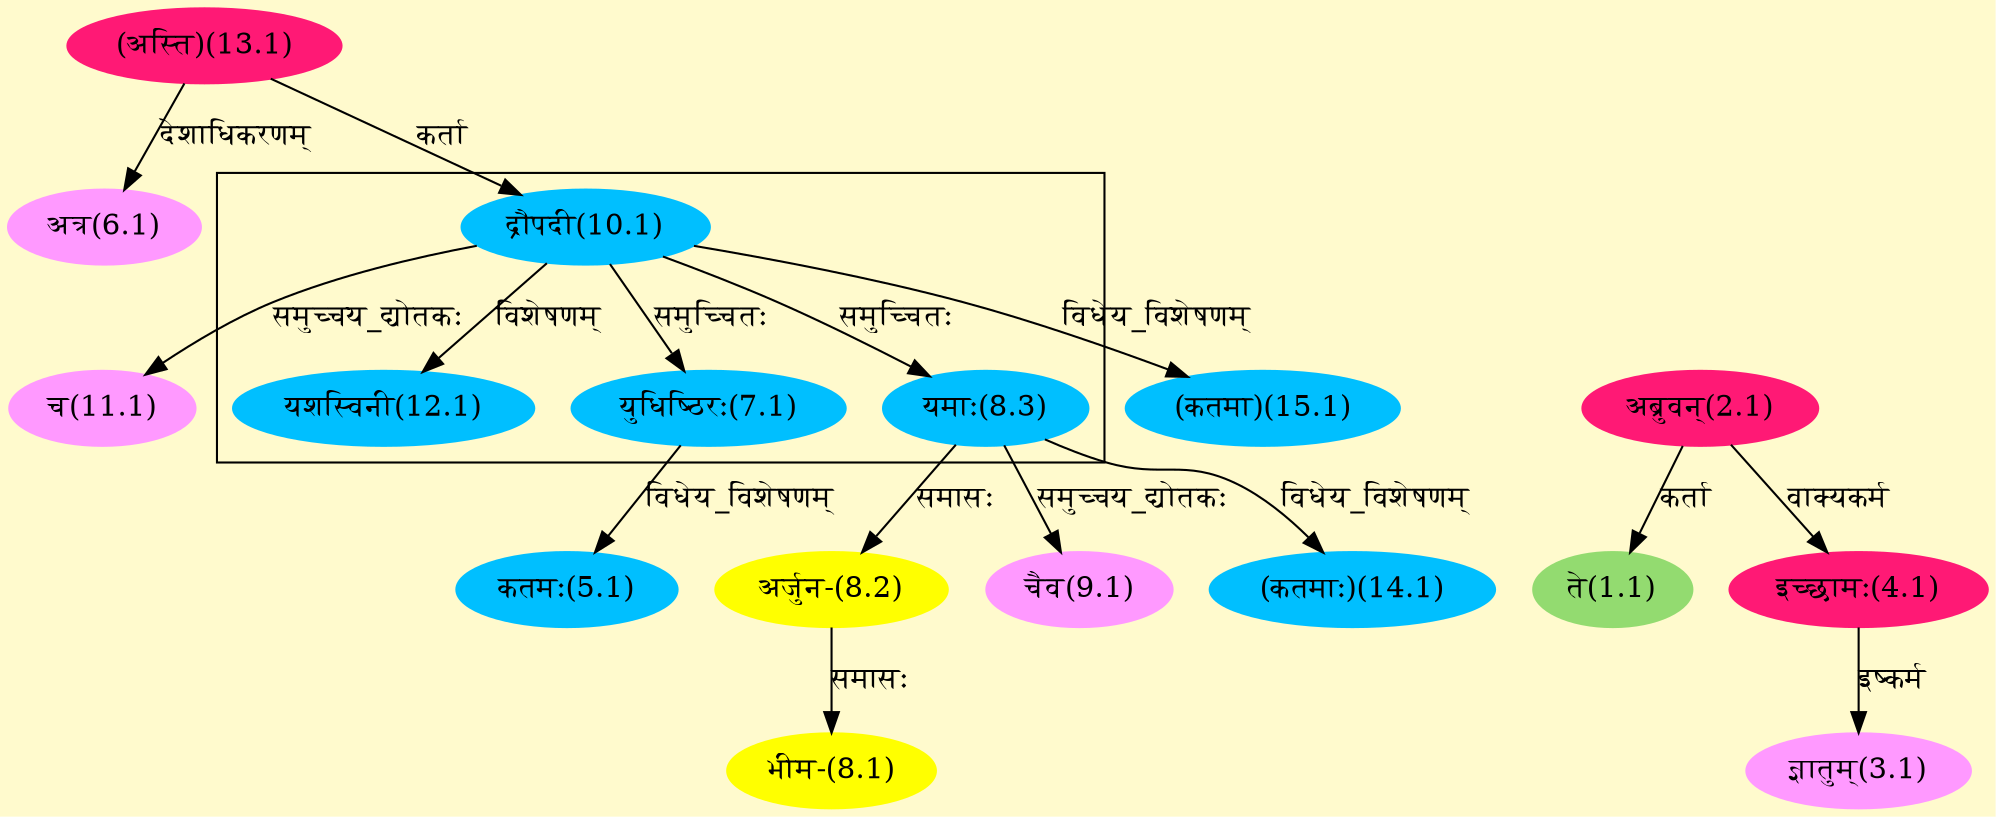 digraph G{
rankdir=BT;
 compound=true;
 bgcolor="lemonchiffon1";

subgraph cluster_1{
Node7_1 [style=filled, color="#00BFFF" label = "युधिष्ठिरः(7.1)"]
Node10_1 [style=filled, color="#00BFFF" label = "द्रौपदी(10.1)"]
Node8_3 [style=filled, color="#00BFFF" label = "यमाः(8.3)"]
Node12_1 [style=filled, color="#00BFFF" label = "यशस्विनी(12.1)"]

}
Node1_1 [style=filled, color="#93DB70" label = "ते(1.1)"]
Node2_1 [style=filled, color="#FF1975" label = "अब्रुवन्(2.1)"]
Node [style=filled, color="" label = "()"]
Node3_1 [style=filled, color="#FF99FF" label = "ज्ञातुम्(3.1)"]
Node4_1 [style=filled, color="#FF1975" label = "इच्छामः(4.1)"]
Node5_1 [style=filled, color="#00BFFF" label = "कतमः(5.1)"]
Node7_1 [style=filled, color="#00BFFF" label = "युधिष्ठिरः(7.1)"]
Node6_1 [style=filled, color="#FF99FF" label = "अत्र(6.1)"]
Node13_1 [style=filled, color="#FF1975" label = "(अस्ति)(13.1)"]
Node8_1 [style=filled, color="#FFFF00" label = "भीम-(8.1)"]
Node8_2 [style=filled, color="#FFFF00" label = "अर्जुन-(8.2)"]
Node8_3 [style=filled, color="#00BFFF" label = "यमाः(8.3)"]
Node9_1 [style=filled, color="#FF99FF" label = "चैव(9.1)"]
Node10_1 [style=filled, color="#00BFFF" label = "द्रौपदी(10.1)"]
Node11_1 [style=filled, color="#FF99FF" label = "च(11.1)"]
Node12_1 [style=filled, color="#00BFFF" label = "यशस्विनी(12.1)"]
Node14_1 [style=filled, color="#00BFFF" label = "(कतमाः)(14.1)"]
Node15_1 [style=filled, color="#00BFFF" label = "(कतमा)(15.1)"]
/* Start of Relations section */

Node1_1 -> Node2_1 [  label="कर्ता"  dir="back" ]
Node3_1 -> Node4_1 [  label="इष्कर्म"  dir="back" ]
Node4_1 -> Node2_1 [  label="वाक्यकर्म"  dir="back" ]
Node5_1 -> Node7_1 [  label="विधेय_विशेषणम्"  dir="back" ]
Node6_1 -> Node13_1 [  label="देशाधिकरणम्"  dir="back" ]
Node7_1 -> Node10_1 [  label="समुच्चितः"  dir="back" ]
Node8_1 -> Node8_2 [  label="समासः"  dir="back" ]
Node8_2 -> Node8_3 [  label="समासः"  dir="back" ]
Node8_3 -> Node10_1 [  label="समुच्चितः"  dir="back" ]
Node9_1 -> Node8_3 [  label="समुच्चय_द्योतकः"  dir="back" ]
Node10_1 -> Node13_1 [  label="कर्ता"  dir="back" ]
Node11_1 -> Node10_1 [  label="समुच्चय_द्योतकः"  dir="back" ]
Node12_1 -> Node10_1 [  label="विशेषणम्"  dir="back" ]
Node14_1 -> Node8_3 [  label="विधेय_विशेषणम्"  dir="back" ]
Node15_1 -> Node10_1 [  label="विधेय_विशेषणम्"  dir="back" ]
}
